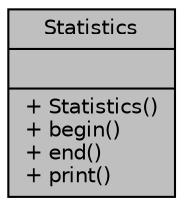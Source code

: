 digraph "Statistics"
{
 // LATEX_PDF_SIZE
  edge [fontname="Helvetica",fontsize="10",labelfontname="Helvetica",labelfontsize="10"];
  node [fontname="Helvetica",fontsize="10",shape=record];
  Node1 [label="{Statistics\n||+ Statistics()\l+ begin()\l+ end()\l+ print()\l}",height=0.2,width=0.4,color="black", fillcolor="grey75", style="filled", fontcolor="black",tooltip=" "];
}
